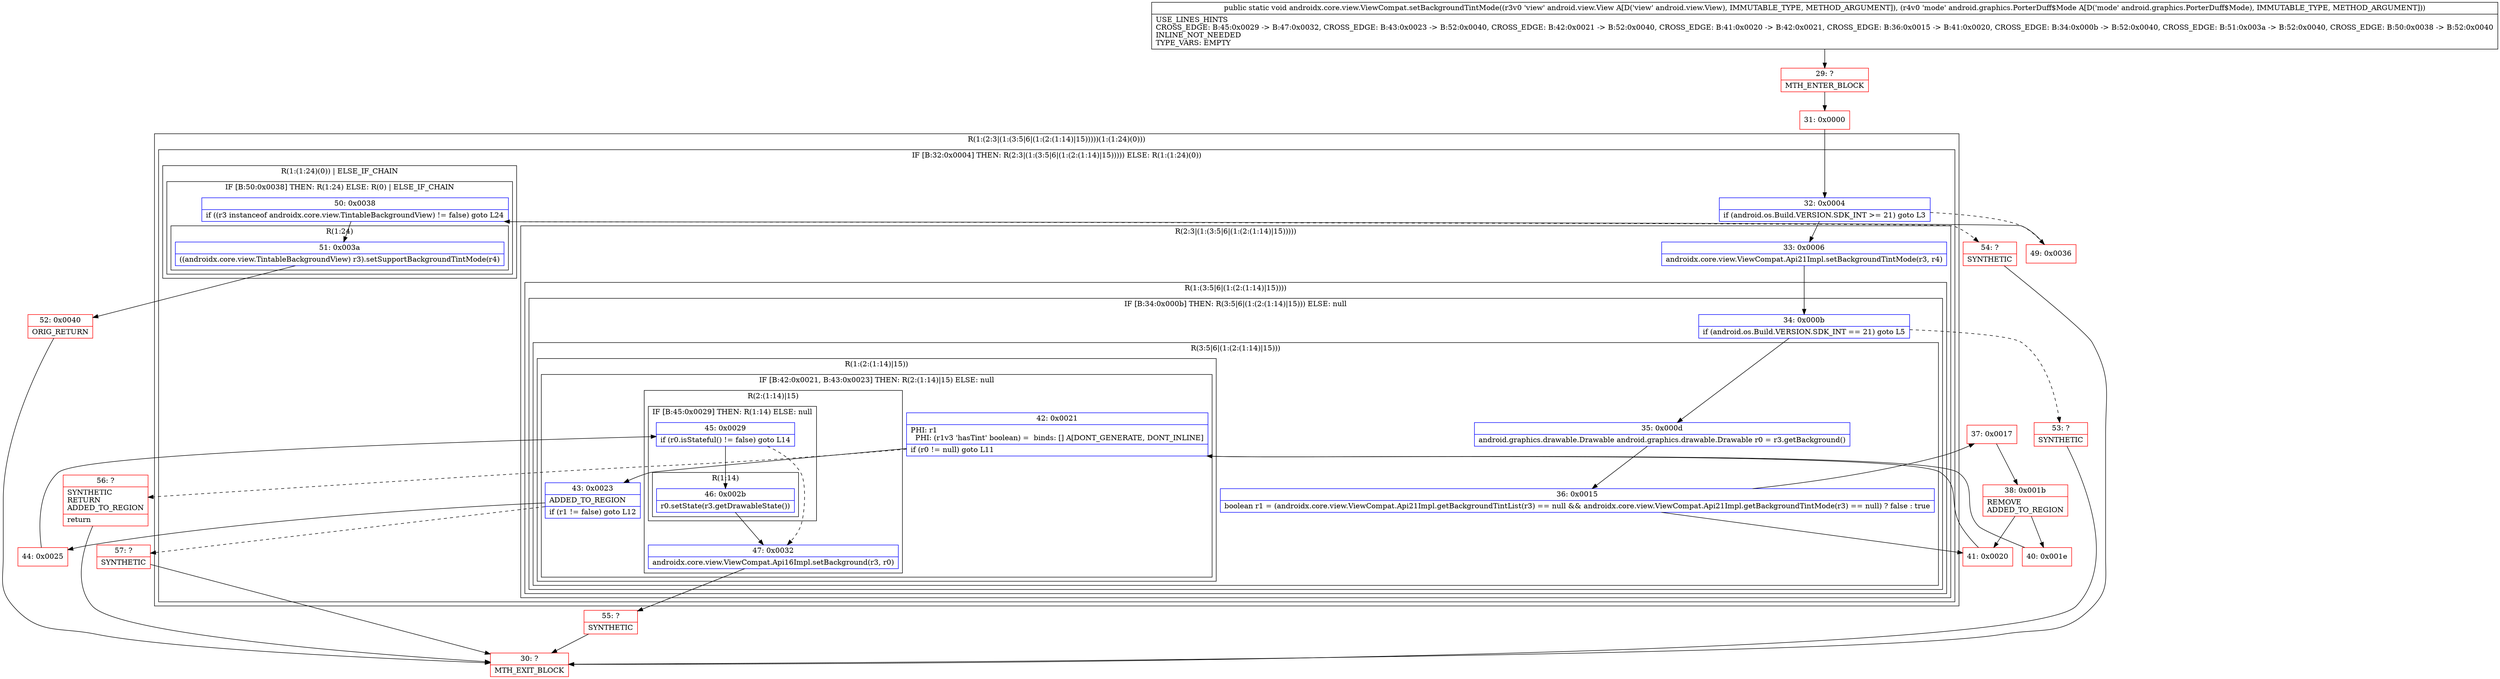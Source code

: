 digraph "CFG forandroidx.core.view.ViewCompat.setBackgroundTintMode(Landroid\/view\/View;Landroid\/graphics\/PorterDuff$Mode;)V" {
subgraph cluster_Region_2066616669 {
label = "R(1:(2:3|(1:(3:5|6|(1:(2:(1:14)|15)))))(1:(1:24)(0)))";
node [shape=record,color=blue];
subgraph cluster_IfRegion_1488993351 {
label = "IF [B:32:0x0004] THEN: R(2:3|(1:(3:5|6|(1:(2:(1:14)|15))))) ELSE: R(1:(1:24)(0))";
node [shape=record,color=blue];
Node_32 [shape=record,label="{32\:\ 0x0004|if (android.os.Build.VERSION.SDK_INT \>= 21) goto L3\l}"];
subgraph cluster_Region_1383982995 {
label = "R(2:3|(1:(3:5|6|(1:(2:(1:14)|15)))))";
node [shape=record,color=blue];
Node_33 [shape=record,label="{33\:\ 0x0006|androidx.core.view.ViewCompat.Api21Impl.setBackgroundTintMode(r3, r4)\l}"];
subgraph cluster_Region_347176655 {
label = "R(1:(3:5|6|(1:(2:(1:14)|15))))";
node [shape=record,color=blue];
subgraph cluster_IfRegion_530457085 {
label = "IF [B:34:0x000b] THEN: R(3:5|6|(1:(2:(1:14)|15))) ELSE: null";
node [shape=record,color=blue];
Node_34 [shape=record,label="{34\:\ 0x000b|if (android.os.Build.VERSION.SDK_INT == 21) goto L5\l}"];
subgraph cluster_Region_628431195 {
label = "R(3:5|6|(1:(2:(1:14)|15)))";
node [shape=record,color=blue];
Node_35 [shape=record,label="{35\:\ 0x000d|android.graphics.drawable.Drawable android.graphics.drawable.Drawable r0 = r3.getBackground()\l}"];
Node_36 [shape=record,label="{36\:\ 0x0015|boolean r1 = (androidx.core.view.ViewCompat.Api21Impl.getBackgroundTintList(r3) == null && androidx.core.view.ViewCompat.Api21Impl.getBackgroundTintMode(r3) == null) ? false : true\l}"];
subgraph cluster_Region_1181029453 {
label = "R(1:(2:(1:14)|15))";
node [shape=record,color=blue];
subgraph cluster_IfRegion_993885717 {
label = "IF [B:42:0x0021, B:43:0x0023] THEN: R(2:(1:14)|15) ELSE: null";
node [shape=record,color=blue];
Node_42 [shape=record,label="{42\:\ 0x0021|PHI: r1 \l  PHI: (r1v3 'hasTint' boolean) =  binds: [] A[DONT_GENERATE, DONT_INLINE]\l|if (r0 != null) goto L11\l}"];
Node_43 [shape=record,label="{43\:\ 0x0023|ADDED_TO_REGION\l|if (r1 != false) goto L12\l}"];
subgraph cluster_Region_1450239199 {
label = "R(2:(1:14)|15)";
node [shape=record,color=blue];
subgraph cluster_IfRegion_1950600547 {
label = "IF [B:45:0x0029] THEN: R(1:14) ELSE: null";
node [shape=record,color=blue];
Node_45 [shape=record,label="{45\:\ 0x0029|if (r0.isStateful() != false) goto L14\l}"];
subgraph cluster_Region_1531089197 {
label = "R(1:14)";
node [shape=record,color=blue];
Node_46 [shape=record,label="{46\:\ 0x002b|r0.setState(r3.getDrawableState())\l}"];
}
}
Node_47 [shape=record,label="{47\:\ 0x0032|androidx.core.view.ViewCompat.Api16Impl.setBackground(r3, r0)\l}"];
}
}
}
}
}
}
}
subgraph cluster_Region_2065244781 {
label = "R(1:(1:24)(0)) | ELSE_IF_CHAIN\l";
node [shape=record,color=blue];
subgraph cluster_IfRegion_1690397895 {
label = "IF [B:50:0x0038] THEN: R(1:24) ELSE: R(0) | ELSE_IF_CHAIN\l";
node [shape=record,color=blue];
Node_50 [shape=record,label="{50\:\ 0x0038|if ((r3 instanceof androidx.core.view.TintableBackgroundView) != false) goto L24\l}"];
subgraph cluster_Region_171845739 {
label = "R(1:24)";
node [shape=record,color=blue];
Node_51 [shape=record,label="{51\:\ 0x003a|((androidx.core.view.TintableBackgroundView) r3).setSupportBackgroundTintMode(r4)\l}"];
}
subgraph cluster_Region_1687650845 {
label = "R(0)";
node [shape=record,color=blue];
}
}
}
}
}
Node_29 [shape=record,color=red,label="{29\:\ ?|MTH_ENTER_BLOCK\l}"];
Node_31 [shape=record,color=red,label="{31\:\ 0x0000}"];
Node_37 [shape=record,color=red,label="{37\:\ 0x0017}"];
Node_38 [shape=record,color=red,label="{38\:\ 0x001b|REMOVE\lADDED_TO_REGION\l}"];
Node_40 [shape=record,color=red,label="{40\:\ 0x001e}"];
Node_44 [shape=record,color=red,label="{44\:\ 0x0025}"];
Node_55 [shape=record,color=red,label="{55\:\ ?|SYNTHETIC\l}"];
Node_30 [shape=record,color=red,label="{30\:\ ?|MTH_EXIT_BLOCK\l}"];
Node_57 [shape=record,color=red,label="{57\:\ ?|SYNTHETIC\l}"];
Node_56 [shape=record,color=red,label="{56\:\ ?|SYNTHETIC\lRETURN\lADDED_TO_REGION\l|return\l}"];
Node_41 [shape=record,color=red,label="{41\:\ 0x0020}"];
Node_53 [shape=record,color=red,label="{53\:\ ?|SYNTHETIC\l}"];
Node_49 [shape=record,color=red,label="{49\:\ 0x0036}"];
Node_52 [shape=record,color=red,label="{52\:\ 0x0040|ORIG_RETURN\l}"];
Node_54 [shape=record,color=red,label="{54\:\ ?|SYNTHETIC\l}"];
MethodNode[shape=record,label="{public static void androidx.core.view.ViewCompat.setBackgroundTintMode((r3v0 'view' android.view.View A[D('view' android.view.View), IMMUTABLE_TYPE, METHOD_ARGUMENT]), (r4v0 'mode' android.graphics.PorterDuff$Mode A[D('mode' android.graphics.PorterDuff$Mode), IMMUTABLE_TYPE, METHOD_ARGUMENT]))  | USE_LINES_HINTS\lCROSS_EDGE: B:45:0x0029 \-\> B:47:0x0032, CROSS_EDGE: B:43:0x0023 \-\> B:52:0x0040, CROSS_EDGE: B:42:0x0021 \-\> B:52:0x0040, CROSS_EDGE: B:41:0x0020 \-\> B:42:0x0021, CROSS_EDGE: B:36:0x0015 \-\> B:41:0x0020, CROSS_EDGE: B:34:0x000b \-\> B:52:0x0040, CROSS_EDGE: B:51:0x003a \-\> B:52:0x0040, CROSS_EDGE: B:50:0x0038 \-\> B:52:0x0040\lINLINE_NOT_NEEDED\lTYPE_VARS: EMPTY\l}"];
MethodNode -> Node_29;Node_32 -> Node_33;
Node_32 -> Node_49[style=dashed];
Node_33 -> Node_34;
Node_34 -> Node_35;
Node_34 -> Node_53[style=dashed];
Node_35 -> Node_36;
Node_36 -> Node_37;
Node_36 -> Node_41;
Node_42 -> Node_43;
Node_42 -> Node_56[style=dashed];
Node_43 -> Node_44;
Node_43 -> Node_57[style=dashed];
Node_45 -> Node_46;
Node_45 -> Node_47[style=dashed];
Node_46 -> Node_47;
Node_47 -> Node_55;
Node_50 -> Node_51;
Node_50 -> Node_54[style=dashed];
Node_51 -> Node_52;
Node_29 -> Node_31;
Node_31 -> Node_32;
Node_37 -> Node_38;
Node_38 -> Node_40;
Node_38 -> Node_41;
Node_40 -> Node_42;
Node_44 -> Node_45;
Node_55 -> Node_30;
Node_57 -> Node_30;
Node_56 -> Node_30;
Node_41 -> Node_42;
Node_53 -> Node_30;
Node_49 -> Node_50;
Node_52 -> Node_30;
Node_54 -> Node_30;
}

